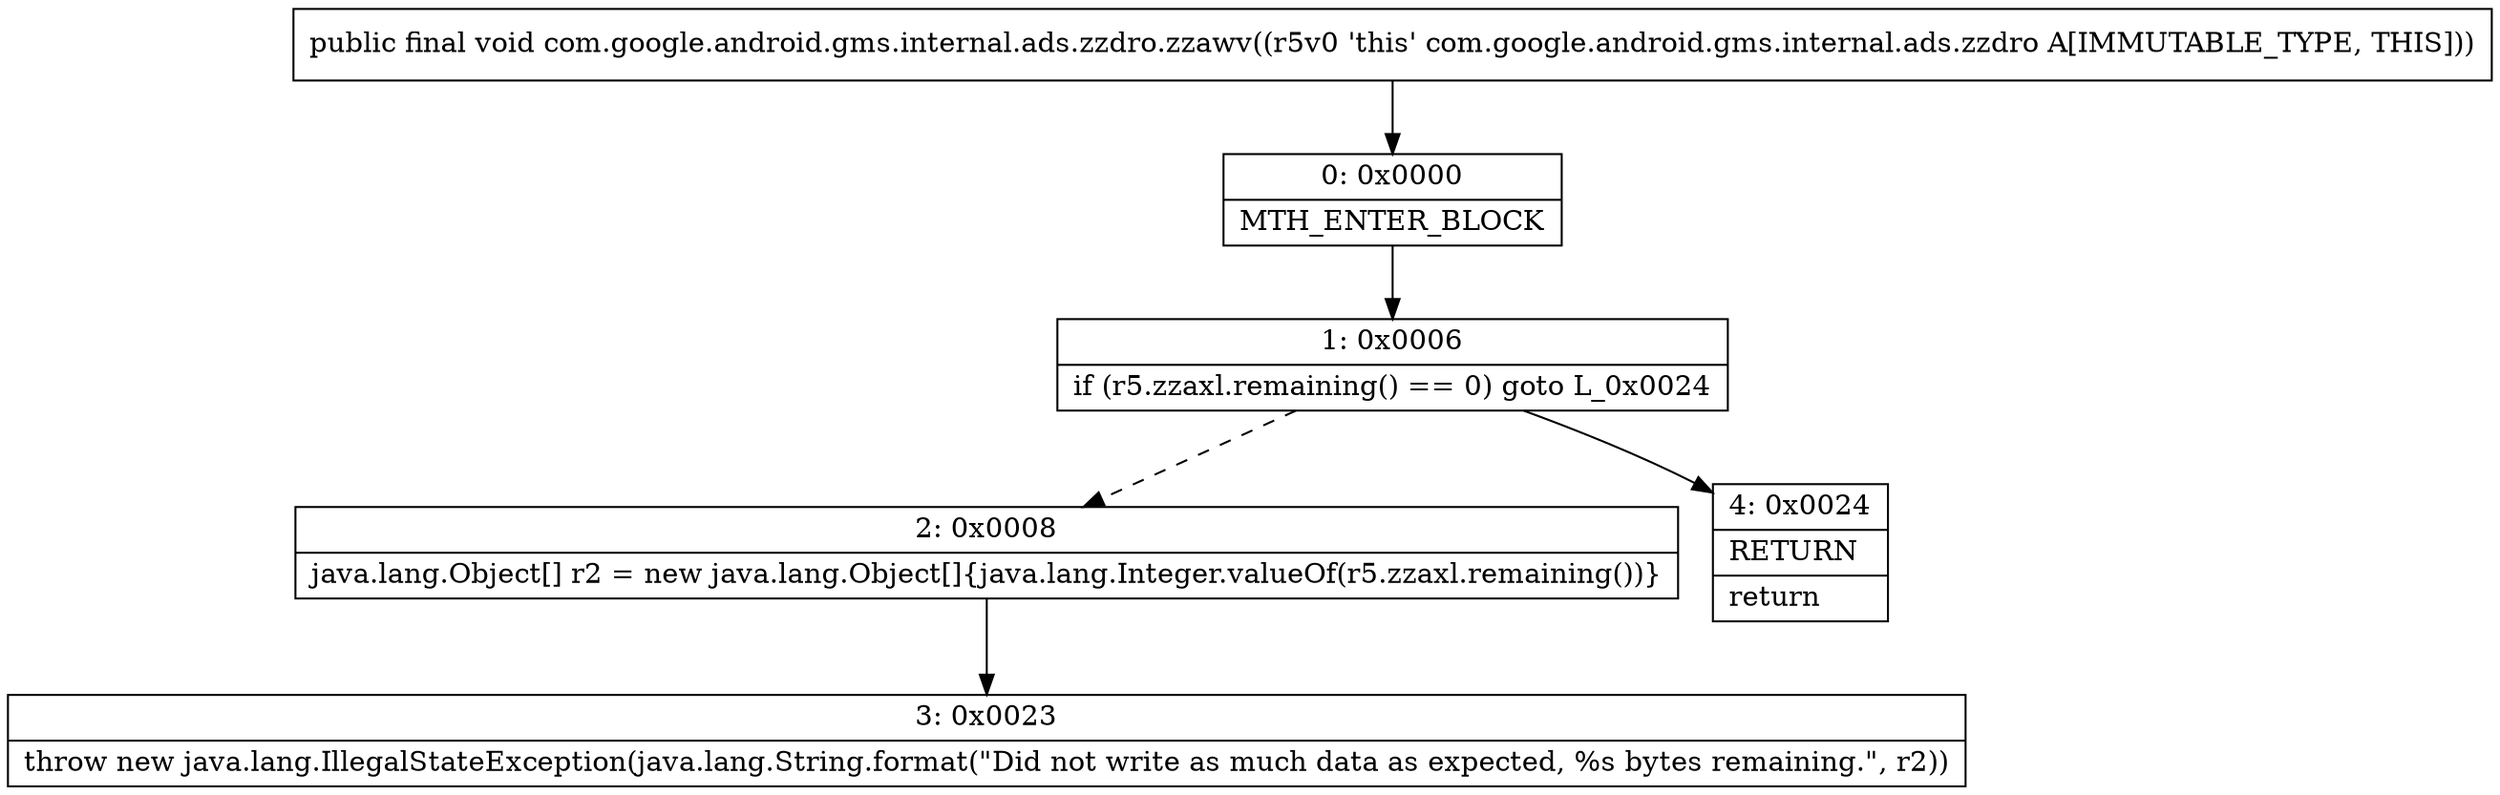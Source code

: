 digraph "CFG forcom.google.android.gms.internal.ads.zzdro.zzawv()V" {
Node_0 [shape=record,label="{0\:\ 0x0000|MTH_ENTER_BLOCK\l}"];
Node_1 [shape=record,label="{1\:\ 0x0006|if (r5.zzaxl.remaining() == 0) goto L_0x0024\l}"];
Node_2 [shape=record,label="{2\:\ 0x0008|java.lang.Object[] r2 = new java.lang.Object[]\{java.lang.Integer.valueOf(r5.zzaxl.remaining())\}\l}"];
Node_3 [shape=record,label="{3\:\ 0x0023|throw new java.lang.IllegalStateException(java.lang.String.format(\"Did not write as much data as expected, %s bytes remaining.\", r2))\l}"];
Node_4 [shape=record,label="{4\:\ 0x0024|RETURN\l|return\l}"];
MethodNode[shape=record,label="{public final void com.google.android.gms.internal.ads.zzdro.zzawv((r5v0 'this' com.google.android.gms.internal.ads.zzdro A[IMMUTABLE_TYPE, THIS])) }"];
MethodNode -> Node_0;
Node_0 -> Node_1;
Node_1 -> Node_2[style=dashed];
Node_1 -> Node_4;
Node_2 -> Node_3;
}


